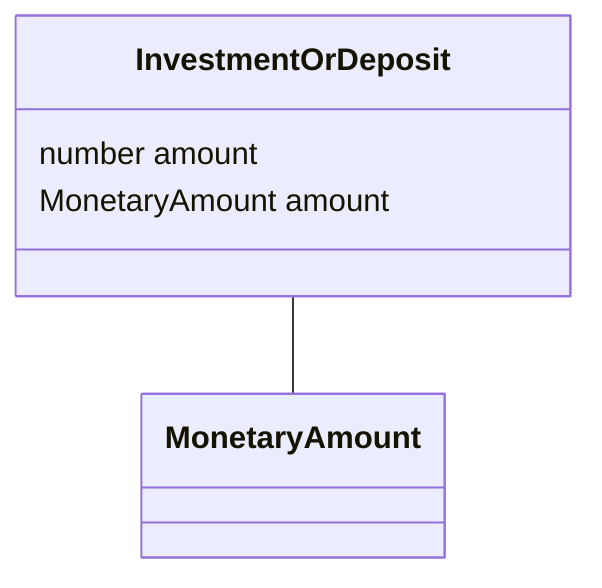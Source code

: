 classDiagram
  InvestmentOrDeposit -- MonetaryAmount


class InvestmentOrDeposit {

  number amount
  MonetaryAmount amount

 }